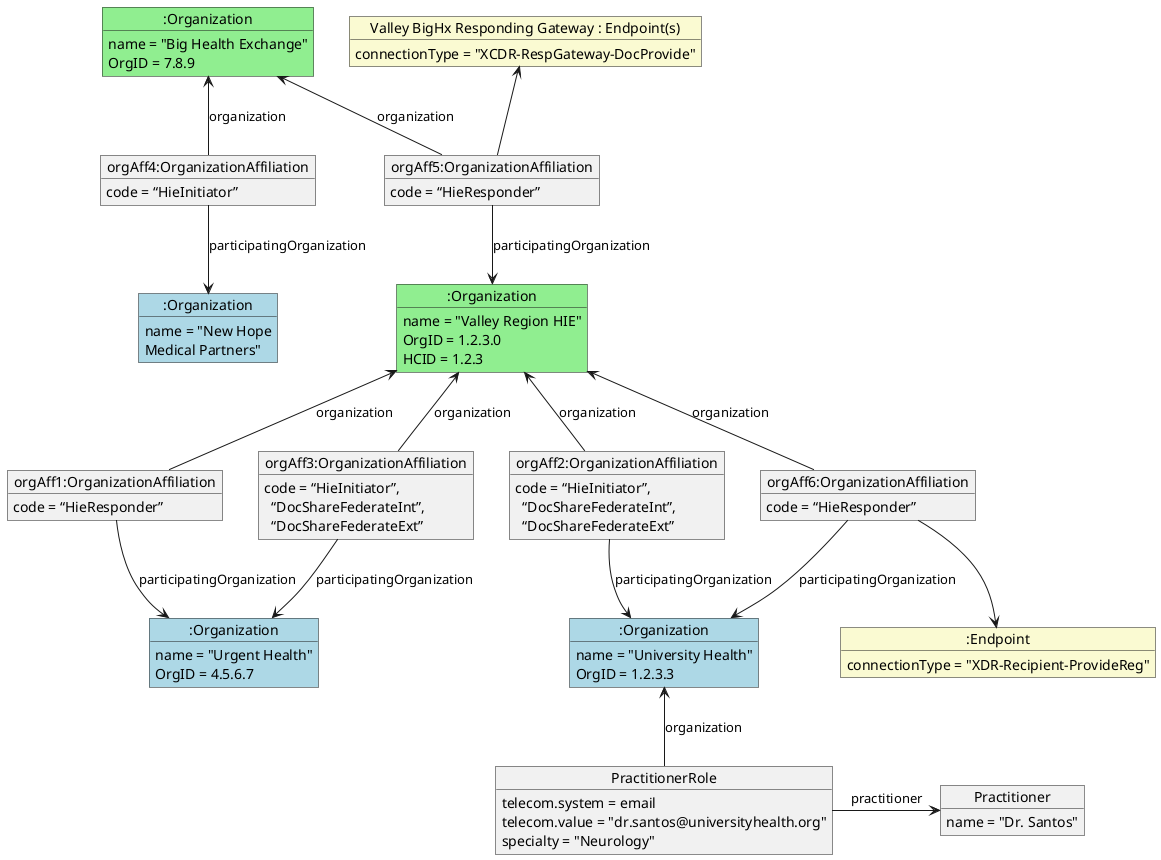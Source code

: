 @startuml

object ":Organization" as nhie #lightgreen
nhie : name = "Big Health Exchange"
nhie : OrgID = 7.8.9

object ":Organization" as Partners #LightBlue
Partners : name = "New Hope\nMedical Partners"

object "orgAff4:OrganizationAffiliation" as OrgAff4
OrgAff4 : code = “HieInitiator”
OrgAff4 --> Partners : participatingOrganization
nhie <-- OrgAff4 : organization

object ":Organization" as hie #lightgreen
hie : name = "Valley Region HIE"
hie : OrgID = 1.2.3.0
hie : HCID = 1.2.3

object "orgAff5:OrganizationAffiliation" as OrgAff5
OrgAff5 : code = “HieResponder”
OrgAff5 --> hie : participatingOrganization
nhie <-- OrgAff5 : organization

object "Valley BigHx Responding Gateway : Endpoint(s)" as rg1 #LightGoldenRodYellow
rg1 : connectionType = "XCDR-RespGateway-DocProvide"
rg1 <-- OrgAff5

object ":Organization" as OU #LightBlue
OU : name = "University Health"
OU : OrgID = 1.2.3.3

object ":Organization" as Urgent #LightBlue
Urgent : name = "Urgent Health"
Urgent : OrgID = 4.5.6.7

object "orgAff1:OrganizationAffiliation" as OrgAff1
OrgAff1 : code = “HieResponder”
OrgAff1 --> Urgent : participatingOrganization
hie <-- OrgAff1 : organization

object "orgAff2:OrganizationAffiliation" as OrgAff2
OrgAff2 : code = “HieInitiator”,\n  “DocShareFederateInt”,\n  “DocShareFederateExt”
OrgAff2 --> OU : participatingOrganization
hie <-- OrgAff2 : organization

object "orgAff3:OrganizationAffiliation" as OrgAff3
OrgAff3 : code = “HieInitiator”,\n  “DocShareFederateInt”,\n  “DocShareFederateExt”
OrgAff3 --> Urgent : participatingOrganization
hie <-- OrgAff3 : organization

object "orgAff6:OrganizationAffiliation" as OrgAff6
OrgAff6 : code = “HieResponder”
OrgAff6 --> OU : participatingOrganization
hie <-- OrgAff6 : organization

object ":Endpoint" as con2 #LightGoldenRodYellow
con2 : connectionType = "XDR-Recipient-ProvideReg"
OrgAff6 --> con2

object "Practitioner" as Dr
Dr : name = "Dr. Santos"

object "PractitionerRole" as Pr
Pr -u-> OU : organization
Pr -> Dr : practitioner
Pr : telecom.system = email
Pr : telecom.value = "dr.santos@universityhealth.org"
Pr : specialty = "Neurology"

@enduml